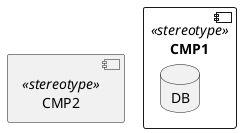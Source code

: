 {
  "sha1": "a0lgl4ywbw24teoyqp3qr04ciyguvn0",
  "insertion": {
    "when": "2024-05-30T20:48:21.794Z",
    "user": "plantuml@gmail.com"
  }
}
@startuml
component "CMP1" as C1 <<stereotype>> {
database "DB"
}

component "CMP2" as C2 <<stereotype>> {
'database "DB"
}


@enduml
